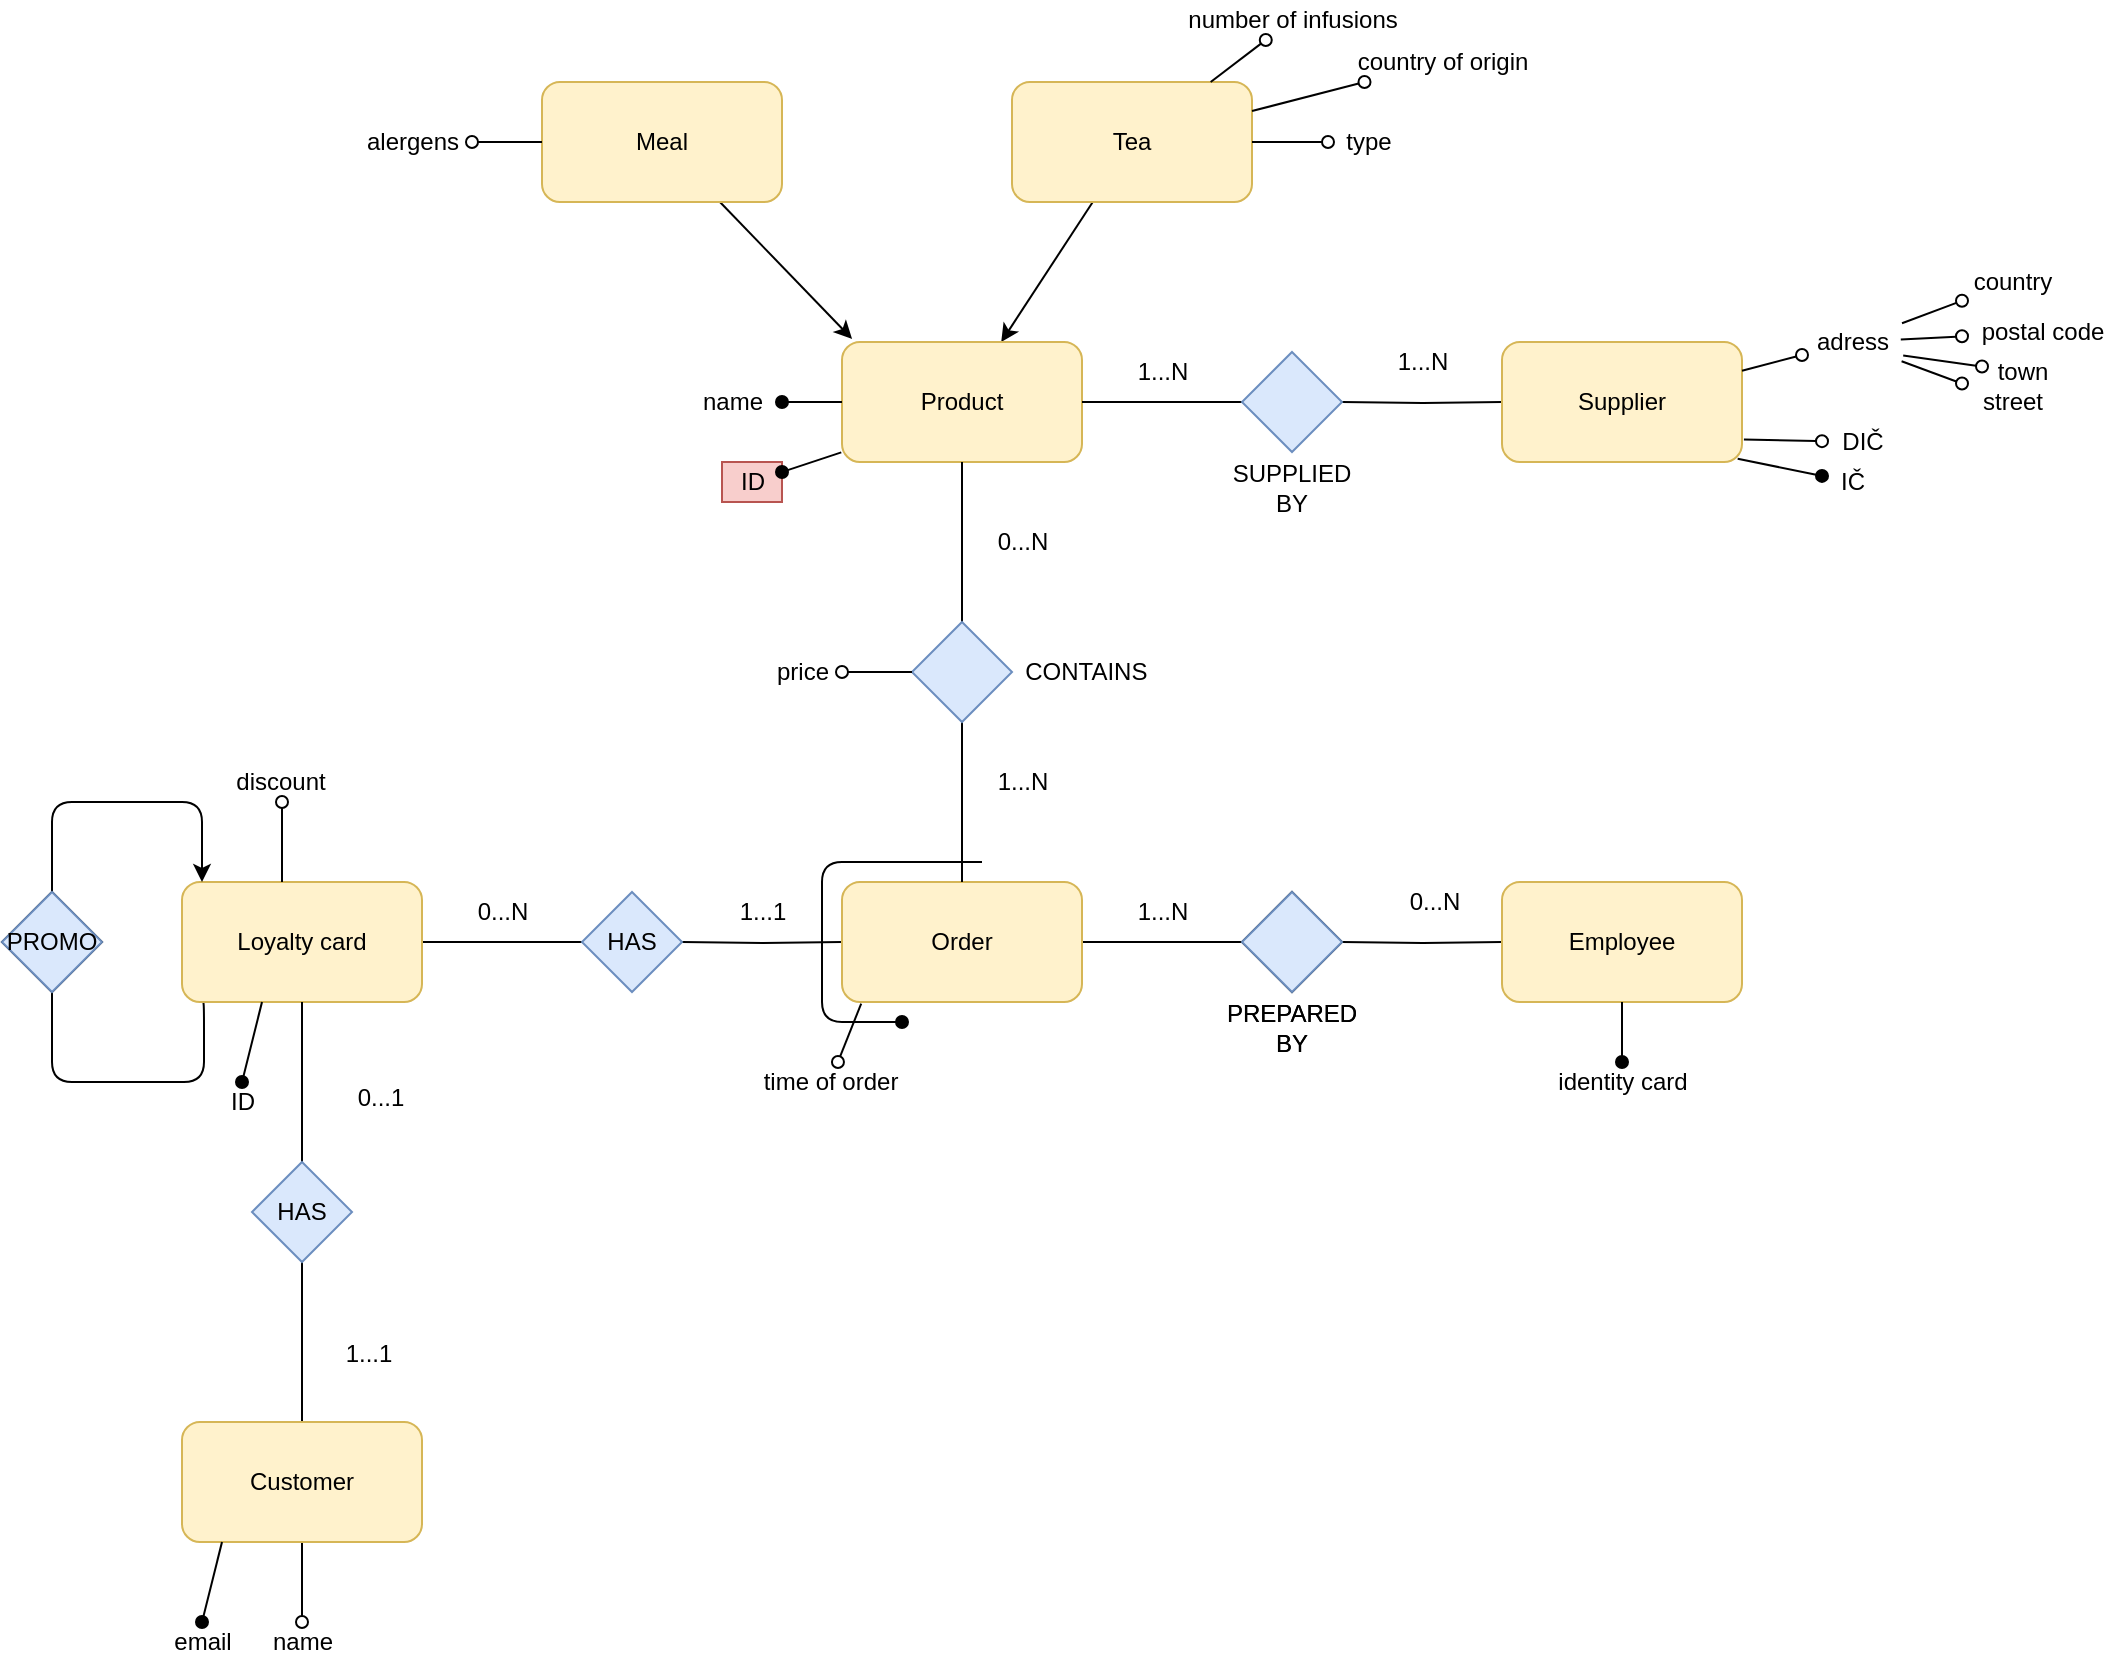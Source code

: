 <mxfile version="12.9.3" type="device"><diagram id="O2uRibjstani9FMauxrc" name="Page-1"><mxGraphModel dx="981" dy="1661" grid="1" gridSize="10" guides="1" tooltips="1" connect="1" arrows="1" fold="1" page="1" pageScale="1" pageWidth="827" pageHeight="1169" math="0" shadow="0"><root><mxCell id="0"/><mxCell id="1" parent="0"/><mxCell id="Y2ifzqJmT99NbIv6-jKh-26" value="" style="edgeStyle=orthogonalEdgeStyle;rounded=1;orthogonalLoop=1;jettySize=auto;html=1;endArrow=none;endFill=0;exitX=0.5;exitY=1;exitDx=0;exitDy=0;entryX=0.089;entryY=0.997;entryDx=0;entryDy=0;entryPerimeter=0;" edge="1" parent="1" source="Y2ifzqJmT99NbIv6-jKh-20" target="Y2ifzqJmT99NbIv6-jKh-1"><mxGeometry relative="1" as="geometry"><mxPoint x="70" y="375" as="sourcePoint"/><mxPoint x="145" y="370" as="targetPoint"/><Array as="points"><mxPoint x="65" y="340"/><mxPoint x="141" y="340"/><mxPoint x="141" y="303"/><mxPoint x="141" y="303"/></Array></mxGeometry></mxCell><mxCell id="Y2ifzqJmT99NbIv6-jKh-5" value="" style="edgeStyle=orthogonalEdgeStyle;rounded=0;orthogonalLoop=1;jettySize=auto;html=1;endArrow=none;endFill=0;" edge="1" parent="1" source="Y2ifzqJmT99NbIv6-jKh-1"><mxGeometry relative="1" as="geometry"><mxPoint x="330" y="270" as="targetPoint"/></mxGeometry></mxCell><mxCell id="Y2ifzqJmT99NbIv6-jKh-1" value="Loyalty card" style="rounded=1;whiteSpace=wrap;html=1;fillColor=#fff2cc;strokeColor=#d6b656;" vertex="1" parent="1"><mxGeometry x="130" y="240" width="120" height="60" as="geometry"/></mxCell><mxCell id="Y2ifzqJmT99NbIv6-jKh-8" value="" style="edgeStyle=orthogonalEdgeStyle;rounded=0;orthogonalLoop=1;jettySize=auto;html=1;endArrow=none;endFill=0;" edge="1" parent="1" target="Y2ifzqJmT99NbIv6-jKh-7"><mxGeometry relative="1" as="geometry"><mxPoint x="380" y="270" as="sourcePoint"/></mxGeometry></mxCell><mxCell id="Y2ifzqJmT99NbIv6-jKh-29" value="" style="edgeStyle=orthogonalEdgeStyle;rounded=1;orthogonalLoop=1;jettySize=auto;html=1;endArrow=none;endFill=0;" edge="1" parent="1" source="Y2ifzqJmT99NbIv6-jKh-7"><mxGeometry relative="1" as="geometry"><mxPoint x="660" y="270" as="targetPoint"/></mxGeometry></mxCell><mxCell id="Y2ifzqJmT99NbIv6-jKh-7" value="Order" style="rounded=1;whiteSpace=wrap;html=1;fillColor=#fff2cc;strokeColor=#d6b656;" vertex="1" parent="1"><mxGeometry x="460" y="240" width="120" height="60" as="geometry"/></mxCell><mxCell id="Y2ifzqJmT99NbIv6-jKh-6" value="HAS" style="rhombus;whiteSpace=wrap;html=1;fillColor=#dae8fc;strokeColor=#6c8ebf;" vertex="1" parent="1"><mxGeometry x="330" y="245" width="50" height="50" as="geometry"/></mxCell><mxCell id="Y2ifzqJmT99NbIv6-jKh-15" value="" style="edgeStyle=orthogonalEdgeStyle;rounded=0;orthogonalLoop=1;jettySize=auto;html=1;endArrow=none;endFill=0;" edge="1" parent="1" source="Y2ifzqJmT99NbIv6-jKh-11"><mxGeometry relative="1" as="geometry"><mxPoint x="190" y="300" as="targetPoint"/></mxGeometry></mxCell><mxCell id="Y2ifzqJmT99NbIv6-jKh-17" value="" style="edgeStyle=orthogonalEdgeStyle;rounded=0;orthogonalLoop=1;jettySize=auto;html=1;endArrow=none;endFill=0;" edge="1" parent="1" source="Y2ifzqJmT99NbIv6-jKh-11"><mxGeometry relative="1" as="geometry"><mxPoint x="190" y="510" as="targetPoint"/></mxGeometry></mxCell><mxCell id="Y2ifzqJmT99NbIv6-jKh-11" value="HAS" style="rhombus;whiteSpace=wrap;html=1;fillColor=#dae8fc;strokeColor=#6c8ebf;" vertex="1" parent="1"><mxGeometry x="165" y="380" width="50" height="50" as="geometry"/></mxCell><mxCell id="Y2ifzqJmT99NbIv6-jKh-53" value="" style="edgeStyle=none;rounded=1;orthogonalLoop=1;jettySize=auto;html=1;startArrow=none;startFill=0;endArrow=oval;endFill=0;" edge="1" parent="1" source="Y2ifzqJmT99NbIv6-jKh-19"><mxGeometry relative="1" as="geometry"><mxPoint x="190" y="610" as="targetPoint"/></mxGeometry></mxCell><mxCell id="Y2ifzqJmT99NbIv6-jKh-19" value="Customer" style="rounded=1;whiteSpace=wrap;html=1;fillColor=#fff2cc;strokeColor=#d6b656;" vertex="1" parent="1"><mxGeometry x="130" y="510" width="120" height="60" as="geometry"/></mxCell><mxCell id="Y2ifzqJmT99NbIv6-jKh-22" value="" style="edgeStyle=orthogonalEdgeStyle;rounded=1;orthogonalLoop=1;jettySize=auto;html=1;endArrow=classic;endFill=1;exitX=0.5;exitY=0;exitDx=0;exitDy=0;" edge="1" parent="1" source="Y2ifzqJmT99NbIv6-jKh-20"><mxGeometry relative="1" as="geometry"><mxPoint x="140" y="240" as="targetPoint"/><Array as="points"><mxPoint x="65" y="200"/><mxPoint x="140" y="200"/><mxPoint x="140" y="240"/></Array></mxGeometry></mxCell><mxCell id="Y2ifzqJmT99NbIv6-jKh-20" value="PROMO" style="rhombus;whiteSpace=wrap;html=1;" vertex="1" parent="1"><mxGeometry x="40" y="245" width="50" height="50" as="geometry"/></mxCell><mxCell id="Y2ifzqJmT99NbIv6-jKh-32" value="" style="edgeStyle=orthogonalEdgeStyle;rounded=0;orthogonalLoop=1;jettySize=auto;html=1;endArrow=none;endFill=0;" edge="1" parent="1" target="Y2ifzqJmT99NbIv6-jKh-33"><mxGeometry relative="1" as="geometry"><mxPoint x="710" y="270" as="sourcePoint"/></mxGeometry></mxCell><mxCell id="Y2ifzqJmT99NbIv6-jKh-33" value="Employee" style="rounded=1;whiteSpace=wrap;html=1;fillColor=#fff2cc;strokeColor=#d6b656;" vertex="1" parent="1"><mxGeometry x="790" y="240" width="120" height="60" as="geometry"/></mxCell><mxCell id="Y2ifzqJmT99NbIv6-jKh-34" value="&lt;br&gt;&lt;br&gt;&lt;br&gt;&lt;br&gt;&lt;br&gt;&lt;br&gt;PREPARED BY" style="rhombus;whiteSpace=wrap;html=1;" vertex="1" parent="1"><mxGeometry x="660" y="245" width="50" height="50" as="geometry"/></mxCell><mxCell id="Y2ifzqJmT99NbIv6-jKh-40" value="" style="rounded=1;orthogonalLoop=1;jettySize=auto;html=1;endArrow=none;endFill=0;startArrow=classic;startFill=1;" edge="1" parent="1" source="Y2ifzqJmT99NbIv6-jKh-35" target="Y2ifzqJmT99NbIv6-jKh-39"><mxGeometry relative="1" as="geometry"/></mxCell><mxCell id="Y2ifzqJmT99NbIv6-jKh-35" value="Product" style="rounded=1;whiteSpace=wrap;html=1;fillColor=#fff2cc;strokeColor=#d6b656;" vertex="1" parent="1"><mxGeometry x="460" y="-30" width="120" height="60" as="geometry"/></mxCell><mxCell id="Y2ifzqJmT99NbIv6-jKh-39" value="Tea" style="rounded=1;whiteSpace=wrap;html=1;fillColor=#fff2cc;strokeColor=#d6b656;" vertex="1" parent="1"><mxGeometry x="545" y="-160" width="120" height="60" as="geometry"/></mxCell><mxCell id="Y2ifzqJmT99NbIv6-jKh-36" value="" style="edgeStyle=orthogonalEdgeStyle;rounded=0;orthogonalLoop=1;jettySize=auto;html=1;endArrow=none;endFill=0;" edge="1" parent="1" source="Y2ifzqJmT99NbIv6-jKh-38"><mxGeometry relative="1" as="geometry"><mxPoint x="520.0" y="30" as="targetPoint"/></mxGeometry></mxCell><mxCell id="Y2ifzqJmT99NbIv6-jKh-37" value="" style="edgeStyle=orthogonalEdgeStyle;rounded=0;orthogonalLoop=1;jettySize=auto;html=1;endArrow=none;endFill=0;" edge="1" parent="1" source="Y2ifzqJmT99NbIv6-jKh-38"><mxGeometry relative="1" as="geometry"><mxPoint x="520.0" y="240" as="targetPoint"/></mxGeometry></mxCell><mxCell id="Y2ifzqJmT99NbIv6-jKh-38" value="" style="rhombus;whiteSpace=wrap;html=1;fillColor=#dae8fc;strokeColor=#6c8ebf;" vertex="1" parent="1"><mxGeometry x="495" y="110" width="50" height="50" as="geometry"/></mxCell><mxCell id="Y2ifzqJmT99NbIv6-jKh-41" value="" style="rounded=1;orthogonalLoop=1;jettySize=auto;html=1;endArrow=none;endFill=0;startArrow=classic;startFill=1;exitX=0.042;exitY=-0.026;exitDx=0;exitDy=0;exitPerimeter=0;" edge="1" parent="1" target="Y2ifzqJmT99NbIv6-jKh-42" source="Y2ifzqJmT99NbIv6-jKh-35"><mxGeometry relative="1" as="geometry"><mxPoint x="290" y="-30" as="sourcePoint"/></mxGeometry></mxCell><mxCell id="Y2ifzqJmT99NbIv6-jKh-42" value="Meal" style="rounded=1;whiteSpace=wrap;html=1;fillColor=#fff2cc;strokeColor=#d6b656;" vertex="1" parent="1"><mxGeometry x="310" y="-160" width="120" height="60" as="geometry"/></mxCell><mxCell id="Y2ifzqJmT99NbIv6-jKh-43" value="" style="edgeStyle=orthogonalEdgeStyle;rounded=1;orthogonalLoop=1;jettySize=auto;html=1;endArrow=none;endFill=0;" edge="1" parent="1"><mxGeometry relative="1" as="geometry"><mxPoint x="580" as="sourcePoint"/><mxPoint x="660" as="targetPoint"/></mxGeometry></mxCell><mxCell id="Y2ifzqJmT99NbIv6-jKh-44" value="" style="edgeStyle=orthogonalEdgeStyle;rounded=0;orthogonalLoop=1;jettySize=auto;html=1;endArrow=none;endFill=0;" edge="1" parent="1" target="Y2ifzqJmT99NbIv6-jKh-45"><mxGeometry relative="1" as="geometry"><mxPoint x="710" as="sourcePoint"/></mxGeometry></mxCell><mxCell id="Y2ifzqJmT99NbIv6-jKh-45" value="Supplier" style="rounded=1;whiteSpace=wrap;html=1;fillColor=#fff2cc;strokeColor=#d6b656;" vertex="1" parent="1"><mxGeometry x="790" y="-30" width="120" height="60" as="geometry"/></mxCell><mxCell id="Y2ifzqJmT99NbIv6-jKh-46" value="&lt;br&gt;&lt;br&gt;&lt;br&gt;&lt;br&gt;&lt;br&gt;&lt;br&gt;SUPPLIED BY" style="rhombus;whiteSpace=wrap;html=1;fillColor=#dae8fc;strokeColor=#6c8ebf;" vertex="1" parent="1"><mxGeometry x="660" y="-25" width="50" height="50" as="geometry"/></mxCell><mxCell id="Y2ifzqJmT99NbIv6-jKh-47" value="1...1" style="text;html=1;align=center;verticalAlign=middle;resizable=0;points=[];autosize=1;" vertex="1" parent="1"><mxGeometry x="203" y="466" width="40" height="20" as="geometry"/></mxCell><mxCell id="Y2ifzqJmT99NbIv6-jKh-48" value="0...1" style="text;html=1;align=center;verticalAlign=middle;resizable=0;points=[];autosize=1;" vertex="1" parent="1"><mxGeometry x="209" y="338" width="40" height="20" as="geometry"/></mxCell><mxCell id="Y2ifzqJmT99NbIv6-jKh-49" value="0...N" style="text;html=1;align=center;verticalAlign=middle;resizable=0;points=[];autosize=1;" vertex="1" parent="1"><mxGeometry x="270" y="245" width="40" height="20" as="geometry"/></mxCell><mxCell id="Y2ifzqJmT99NbIv6-jKh-50" value="1...1" style="text;html=1;align=center;verticalAlign=middle;resizable=0;points=[];autosize=1;" vertex="1" parent="1"><mxGeometry x="400" y="245" width="40" height="20" as="geometry"/></mxCell><mxCell id="Y2ifzqJmT99NbIv6-jKh-51" value="&lt;span style=&quot;white-space: normal&quot;&gt;&amp;nbsp;CONTAINS&lt;/span&gt;" style="text;html=1;align=center;verticalAlign=middle;resizable=0;points=[];autosize=1;" vertex="1" parent="1"><mxGeometry x="540" y="125" width="80" height="20" as="geometry"/></mxCell><mxCell id="Y2ifzqJmT99NbIv6-jKh-54" value="name" style="text;html=1;align=center;verticalAlign=middle;resizable=0;points=[];autosize=1;" vertex="1" parent="1"><mxGeometry x="165" y="610" width="50" height="20" as="geometry"/></mxCell><mxCell id="Y2ifzqJmT99NbIv6-jKh-56" value="" style="rounded=0;orthogonalLoop=1;jettySize=auto;html=1;startArrow=oval;startFill=1;endArrow=none;endFill=0;" edge="1" parent="1"><mxGeometry relative="1" as="geometry"><mxPoint x="140" y="610" as="sourcePoint"/><mxPoint x="150" y="570" as="targetPoint"/></mxGeometry></mxCell><mxCell id="Y2ifzqJmT99NbIv6-jKh-58" value="email" style="text;html=1;align=center;verticalAlign=middle;resizable=0;points=[];autosize=1;" vertex="1" parent="1"><mxGeometry x="120" y="610" width="40" height="20" as="geometry"/></mxCell><mxCell id="Y2ifzqJmT99NbIv6-jKh-63" value="" style="rounded=0;orthogonalLoop=1;jettySize=auto;html=1;startArrow=oval;startFill=1;endArrow=none;endFill=0;" edge="1" parent="1"><mxGeometry relative="1" as="geometry"><mxPoint x="160" y="340" as="sourcePoint"/><mxPoint x="170" y="300" as="targetPoint"/></mxGeometry></mxCell><mxCell id="Y2ifzqJmT99NbIv6-jKh-64" value="ID" style="text;html=1;align=center;verticalAlign=middle;resizable=0;points=[];autosize=1;" vertex="1" parent="1"><mxGeometry x="145" y="340" width="30" height="20" as="geometry"/></mxCell><mxCell id="Y2ifzqJmT99NbIv6-jKh-65" value="" style="edgeStyle=none;rounded=1;orthogonalLoop=1;jettySize=auto;html=1;startArrow=oval;startFill=0;endArrow=none;endFill=0;" edge="1" parent="1"><mxGeometry relative="1" as="geometry"><mxPoint x="180" y="200" as="sourcePoint"/><mxPoint x="180" y="240" as="targetPoint"/></mxGeometry></mxCell><mxCell id="Y2ifzqJmT99NbIv6-jKh-66" value="discount" style="text;html=1;align=center;verticalAlign=middle;resizable=0;points=[];autosize=1;" vertex="1" parent="1"><mxGeometry x="149" y="180" width="60" height="20" as="geometry"/></mxCell><mxCell id="Y2ifzqJmT99NbIv6-jKh-69" value="" style="edgeStyle=none;rounded=0;orthogonalLoop=1;jettySize=auto;html=1;startArrow=oval;startFill=0;endArrow=none;endFill=0;entryX=0.08;entryY=1.013;entryDx=0;entryDy=0;entryPerimeter=0;" edge="1" parent="1" source="Y2ifzqJmT99NbIv6-jKh-67" target="Y2ifzqJmT99NbIv6-jKh-7"><mxGeometry relative="1" as="geometry"><mxPoint x="454" y="250" as="targetPoint"/></mxGeometry></mxCell><mxCell id="Y2ifzqJmT99NbIv6-jKh-67" value="time of order" style="text;html=1;align=center;verticalAlign=middle;resizable=0;points=[];autosize=1;" vertex="1" parent="1"><mxGeometry x="414" y="330" width="80" height="20" as="geometry"/></mxCell><mxCell id="Y2ifzqJmT99NbIv6-jKh-70" value="" style="endArrow=none;html=1;endFill=0;startArrow=oval;startFill=1;" edge="1" parent="1"><mxGeometry width="50" height="50" relative="1" as="geometry"><mxPoint x="490" y="310" as="sourcePoint"/><mxPoint x="530" y="230" as="targetPoint"/><Array as="points"><mxPoint x="450" y="310"/><mxPoint x="450" y="230"/></Array></mxGeometry></mxCell><mxCell id="Y2ifzqJmT99NbIv6-jKh-77" value="" style="edgeStyle=none;rounded=0;orthogonalLoop=1;jettySize=auto;html=1;startArrow=oval;startFill=1;endArrow=none;endFill=0;entryX=0.5;entryY=1;entryDx=0;entryDy=0;" edge="1" parent="1" source="Y2ifzqJmT99NbIv6-jKh-75" target="Y2ifzqJmT99NbIv6-jKh-33"><mxGeometry relative="1" as="geometry"><mxPoint x="830" y="316" as="targetPoint"/></mxGeometry></mxCell><mxCell id="Y2ifzqJmT99NbIv6-jKh-75" value="identity card" style="text;html=1;align=center;verticalAlign=middle;resizable=0;points=[];autosize=1;" vertex="1" parent="1"><mxGeometry x="810" y="330" width="80" height="20" as="geometry"/></mxCell><mxCell id="Y2ifzqJmT99NbIv6-jKh-81" value="" style="edgeStyle=none;rounded=0;orthogonalLoop=1;jettySize=auto;html=1;startArrow=oval;startFill=0;endArrow=none;endFill=0;" edge="1" parent="1" source="Y2ifzqJmT99NbIv6-jKh-80" target="Y2ifzqJmT99NbIv6-jKh-38"><mxGeometry relative="1" as="geometry"/></mxCell><mxCell id="Y2ifzqJmT99NbIv6-jKh-80" value="price" style="text;html=1;align=center;verticalAlign=middle;resizable=0;points=[];autosize=1;" vertex="1" parent="1"><mxGeometry x="420" y="125" width="40" height="20" as="geometry"/></mxCell><mxCell id="Y2ifzqJmT99NbIv6-jKh-84" value="" style="edgeStyle=none;rounded=0;orthogonalLoop=1;jettySize=auto;html=1;startArrow=oval;startFill=1;endArrow=none;endFill=0;entryX=0;entryY=0.5;entryDx=0;entryDy=0;" edge="1" parent="1" source="Y2ifzqJmT99NbIv6-jKh-82" target="Y2ifzqJmT99NbIv6-jKh-35"><mxGeometry relative="1" as="geometry"><mxPoint x="425" y="-30" as="targetPoint"/></mxGeometry></mxCell><mxCell id="Y2ifzqJmT99NbIv6-jKh-82" value="name" style="text;html=1;align=center;verticalAlign=middle;resizable=0;points=[];autosize=1;" vertex="1" parent="1"><mxGeometry x="380" y="-10" width="50" height="20" as="geometry"/></mxCell><mxCell id="Y2ifzqJmT99NbIv6-jKh-86" value="" style="edgeStyle=none;rounded=0;orthogonalLoop=1;jettySize=auto;html=1;startArrow=oval;startFill=0;endArrow=none;endFill=0;" edge="1" parent="1" source="Y2ifzqJmT99NbIv6-jKh-85" target="Y2ifzqJmT99NbIv6-jKh-42"><mxGeometry relative="1" as="geometry"/></mxCell><mxCell id="Y2ifzqJmT99NbIv6-jKh-85" value="alergens" style="text;html=1;align=center;verticalAlign=middle;resizable=0;points=[];autosize=1;" vertex="1" parent="1"><mxGeometry x="215" y="-140" width="60" height="20" as="geometry"/></mxCell><mxCell id="Y2ifzqJmT99NbIv6-jKh-88" value="" style="edgeStyle=none;rounded=0;orthogonalLoop=1;jettySize=auto;html=1;startArrow=oval;startFill=0;endArrow=none;endFill=0;" edge="1" parent="1" source="Y2ifzqJmT99NbIv6-jKh-87" target="Y2ifzqJmT99NbIv6-jKh-39"><mxGeometry relative="1" as="geometry"/></mxCell><mxCell id="Y2ifzqJmT99NbIv6-jKh-87" value="type" style="text;html=1;align=center;verticalAlign=middle;resizable=0;points=[];autosize=1;" vertex="1" parent="1"><mxGeometry x="703" y="-140" width="40" height="20" as="geometry"/></mxCell><mxCell id="Y2ifzqJmT99NbIv6-jKh-90" value="" style="edgeStyle=none;rounded=0;orthogonalLoop=1;jettySize=auto;html=1;startArrow=oval;startFill=0;endArrow=none;endFill=0;" edge="1" parent="1" source="Y2ifzqJmT99NbIv6-jKh-89" target="Y2ifzqJmT99NbIv6-jKh-39"><mxGeometry relative="1" as="geometry"/></mxCell><mxCell id="Y2ifzqJmT99NbIv6-jKh-89" value="country of origin" style="text;html=1;align=center;verticalAlign=middle;resizable=0;points=[];autosize=1;" vertex="1" parent="1"><mxGeometry x="710" y="-180" width="100" height="20" as="geometry"/></mxCell><mxCell id="Y2ifzqJmT99NbIv6-jKh-93" value="" style="edgeStyle=none;rounded=0;orthogonalLoop=1;jettySize=auto;html=1;startArrow=oval;startFill=0;endArrow=none;endFill=0;" edge="1" parent="1" source="Y2ifzqJmT99NbIv6-jKh-91" target="Y2ifzqJmT99NbIv6-jKh-39"><mxGeometry relative="1" as="geometry"><mxPoint x="690" y="-101" as="targetPoint"/></mxGeometry></mxCell><mxCell id="Y2ifzqJmT99NbIv6-jKh-91" value="number of infusions" style="text;html=1;align=center;verticalAlign=middle;resizable=0;points=[];autosize=1;" vertex="1" parent="1"><mxGeometry x="625" y="-201" width="120" height="20" as="geometry"/></mxCell><mxCell id="Y2ifzqJmT99NbIv6-jKh-96" value="" style="edgeStyle=none;rounded=0;orthogonalLoop=1;jettySize=auto;html=1;startArrow=oval;startFill=1;endArrow=none;endFill=0;entryX=0.982;entryY=0.973;entryDx=0;entryDy=0;entryPerimeter=0;" edge="1" parent="1" source="Y2ifzqJmT99NbIv6-jKh-94" target="Y2ifzqJmT99NbIv6-jKh-45"><mxGeometry relative="1" as="geometry"><mxPoint x="870" y="40" as="targetPoint"/></mxGeometry></mxCell><mxCell id="Y2ifzqJmT99NbIv6-jKh-94" value="IČ" style="text;html=1;align=center;verticalAlign=middle;resizable=0;points=[];autosize=1;" vertex="1" parent="1"><mxGeometry x="950" y="30" width="30" height="20" as="geometry"/></mxCell><mxCell id="Y2ifzqJmT99NbIv6-jKh-98" value="" style="edgeStyle=none;rounded=0;orthogonalLoop=1;jettySize=auto;html=1;startArrow=oval;startFill=0;endArrow=none;endFill=0;entryX=1.008;entryY=0.813;entryDx=0;entryDy=0;entryPerimeter=0;" edge="1" parent="1" source="Y2ifzqJmT99NbIv6-jKh-97" target="Y2ifzqJmT99NbIv6-jKh-45"><mxGeometry relative="1" as="geometry"/></mxCell><mxCell id="Y2ifzqJmT99NbIv6-jKh-97" value="DIČ" style="text;html=1;align=center;verticalAlign=middle;resizable=0;points=[];autosize=1;" vertex="1" parent="1"><mxGeometry x="950" y="10" width="40" height="20" as="geometry"/></mxCell><mxCell id="Y2ifzqJmT99NbIv6-jKh-100" value="" style="edgeStyle=none;rounded=0;orthogonalLoop=1;jettySize=auto;html=1;startArrow=oval;startFill=0;endArrow=none;endFill=0;" edge="1" parent="1" source="Y2ifzqJmT99NbIv6-jKh-99" target="Y2ifzqJmT99NbIv6-jKh-45"><mxGeometry relative="1" as="geometry"/></mxCell><mxCell id="Y2ifzqJmT99NbIv6-jKh-99" value="adress" style="text;html=1;align=center;verticalAlign=middle;resizable=0;points=[];autosize=1;" vertex="1" parent="1"><mxGeometry x="940" y="-40" width="50" height="20" as="geometry"/></mxCell><mxCell id="Y2ifzqJmT99NbIv6-jKh-102" value="" style="edgeStyle=none;rounded=0;orthogonalLoop=1;jettySize=auto;html=1;startArrow=oval;startFill=0;endArrow=none;endFill=0;" edge="1" parent="1" source="Y2ifzqJmT99NbIv6-jKh-101" target="Y2ifzqJmT99NbIv6-jKh-99"><mxGeometry relative="1" as="geometry"/></mxCell><mxCell id="Y2ifzqJmT99NbIv6-jKh-101" value="country" style="text;html=1;align=center;verticalAlign=middle;resizable=0;points=[];autosize=1;" vertex="1" parent="1"><mxGeometry x="1020" y="-70" width="50" height="20" as="geometry"/></mxCell><mxCell id="Y2ifzqJmT99NbIv6-jKh-105" value="" style="edgeStyle=none;rounded=0;orthogonalLoop=1;jettySize=auto;html=1;startArrow=oval;startFill=0;endArrow=none;endFill=0;entryX=0.988;entryY=0.44;entryDx=0;entryDy=0;entryPerimeter=0;" edge="1" parent="1" source="Y2ifzqJmT99NbIv6-jKh-103" target="Y2ifzqJmT99NbIv6-jKh-99"><mxGeometry relative="1" as="geometry"><mxPoint x="933" y="-25" as="targetPoint"/></mxGeometry></mxCell><mxCell id="Y2ifzqJmT99NbIv6-jKh-103" value="postal code" style="text;html=1;align=center;verticalAlign=middle;resizable=0;points=[];autosize=1;" vertex="1" parent="1"><mxGeometry x="1020" y="-45" width="80" height="20" as="geometry"/></mxCell><mxCell id="Y2ifzqJmT99NbIv6-jKh-108" value="" style="edgeStyle=none;rounded=0;orthogonalLoop=1;jettySize=auto;html=1;startArrow=oval;startFill=0;endArrow=none;endFill=0;entryX=1.012;entryY=0.84;entryDx=0;entryDy=0;entryPerimeter=0;" edge="1" parent="1" source="Y2ifzqJmT99NbIv6-jKh-106" target="Y2ifzqJmT99NbIv6-jKh-99"><mxGeometry relative="1" as="geometry"><mxPoint x="949" y="-4" as="targetPoint"/></mxGeometry></mxCell><mxCell id="Y2ifzqJmT99NbIv6-jKh-106" value="town" style="text;html=1;align=center;verticalAlign=middle;resizable=0;points=[];autosize=1;" vertex="1" parent="1"><mxGeometry x="1030" y="-25" width="40" height="20" as="geometry"/></mxCell><mxCell id="Y2ifzqJmT99NbIv6-jKh-110" value="" style="edgeStyle=none;rounded=0;orthogonalLoop=1;jettySize=auto;html=1;startArrow=oval;startFill=0;endArrow=none;endFill=0;entryX=0.996;entryY=0.98;entryDx=0;entryDy=0;entryPerimeter=0;" edge="1" parent="1" source="Y2ifzqJmT99NbIv6-jKh-109" target="Y2ifzqJmT99NbIv6-jKh-99"><mxGeometry relative="1" as="geometry"/></mxCell><mxCell id="Y2ifzqJmT99NbIv6-jKh-109" value="street" style="text;html=1;align=center;verticalAlign=middle;resizable=0;points=[];autosize=1;" vertex="1" parent="1"><mxGeometry x="1020" y="-10" width="50" height="20" as="geometry"/></mxCell><mxCell id="Y2ifzqJmT99NbIv6-jKh-111" value="&lt;br&gt;&lt;br&gt;&lt;br&gt;&lt;br&gt;&lt;br&gt;&lt;br&gt;PREPARED BY" style="rhombus;whiteSpace=wrap;html=1;fillColor=#dae8fc;strokeColor=#6c8ebf;" vertex="1" parent="1"><mxGeometry x="660" y="245" width="50" height="50" as="geometry"/></mxCell><mxCell id="Y2ifzqJmT99NbIv6-jKh-112" value="PROMO" style="rhombus;whiteSpace=wrap;html=1;fillColor=#dae8fc;strokeColor=#6c8ebf;" vertex="1" parent="1"><mxGeometry x="40" y="245" width="50" height="50" as="geometry"/></mxCell><mxCell id="Y2ifzqJmT99NbIv6-jKh-113" value="1...N" style="text;html=1;align=center;verticalAlign=middle;resizable=0;points=[];autosize=1;" vertex="1" parent="1"><mxGeometry x="600" y="245" width="40" height="20" as="geometry"/></mxCell><mxCell id="Y2ifzqJmT99NbIv6-jKh-114" value="0...N" style="text;html=1;align=center;verticalAlign=middle;resizable=0;points=[];autosize=1;" vertex="1" parent="1"><mxGeometry x="736" y="240" width="40" height="20" as="geometry"/></mxCell><mxCell id="Y2ifzqJmT99NbIv6-jKh-115" value="0...N" style="text;html=1;align=center;verticalAlign=middle;resizable=0;points=[];autosize=1;" vertex="1" parent="1"><mxGeometry x="530" y="60" width="40" height="20" as="geometry"/></mxCell><mxCell id="Y2ifzqJmT99NbIv6-jKh-118" value="1...N" style="text;html=1;align=center;verticalAlign=middle;resizable=0;points=[];autosize=1;" vertex="1" parent="1"><mxGeometry x="530" y="180" width="40" height="20" as="geometry"/></mxCell><mxCell id="Y2ifzqJmT99NbIv6-jKh-119" value="1...N" style="text;html=1;align=center;verticalAlign=middle;resizable=0;points=[];autosize=1;" vertex="1" parent="1"><mxGeometry x="600" y="-25" width="40" height="20" as="geometry"/></mxCell><mxCell id="Y2ifzqJmT99NbIv6-jKh-120" value="1...N" style="text;html=1;align=center;verticalAlign=middle;resizable=0;points=[];autosize=1;" vertex="1" parent="1"><mxGeometry x="730" y="-30" width="40" height="20" as="geometry"/></mxCell><mxCell id="Y2ifzqJmT99NbIv6-jKh-122" value="ID" style="text;html=1;align=center;verticalAlign=middle;resizable=0;points=[];autosize=1;fillColor=#f8cecc;strokeColor=#b85450;" vertex="1" parent="1"><mxGeometry x="400" y="30" width="30" height="20" as="geometry"/></mxCell><mxCell id="Y2ifzqJmT99NbIv6-jKh-121" value="" style="edgeStyle=none;rounded=0;orthogonalLoop=1;jettySize=auto;html=1;startArrow=oval;startFill=1;endArrow=none;endFill=0;entryX=-0.003;entryY=0.92;entryDx=0;entryDy=0;entryPerimeter=0;" edge="1" parent="1" source="Y2ifzqJmT99NbIv6-jKh-122" target="Y2ifzqJmT99NbIv6-jKh-35"><mxGeometry relative="1" as="geometry"><mxPoint x="460" y="35" as="targetPoint"/></mxGeometry></mxCell></root></mxGraphModel></diagram></mxfile>